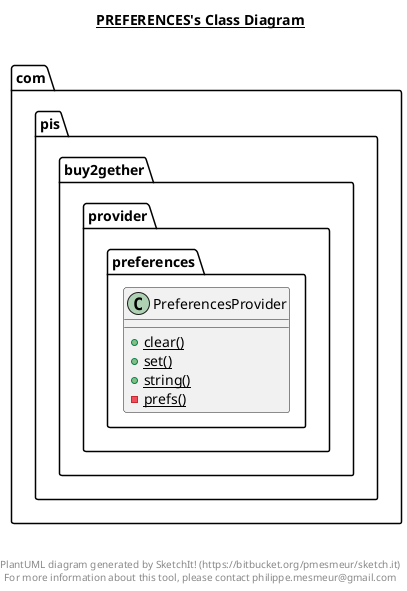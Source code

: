 @startuml

title __PREFERENCES's Class Diagram__\n

  namespace com.pis.buy2gether {
    namespace provider {
      namespace preferences {
        class com.pis.buy2gether.provider.preferences.PreferencesProvider {
            {static} + clear()
            {static} + set()
            {static} + string()
            {static} - prefs()
        }
      }
    }
  }
  



right footer


PlantUML diagram generated by SketchIt! (https://bitbucket.org/pmesmeur/sketch.it)
For more information about this tool, please contact philippe.mesmeur@gmail.com
endfooter

@enduml

